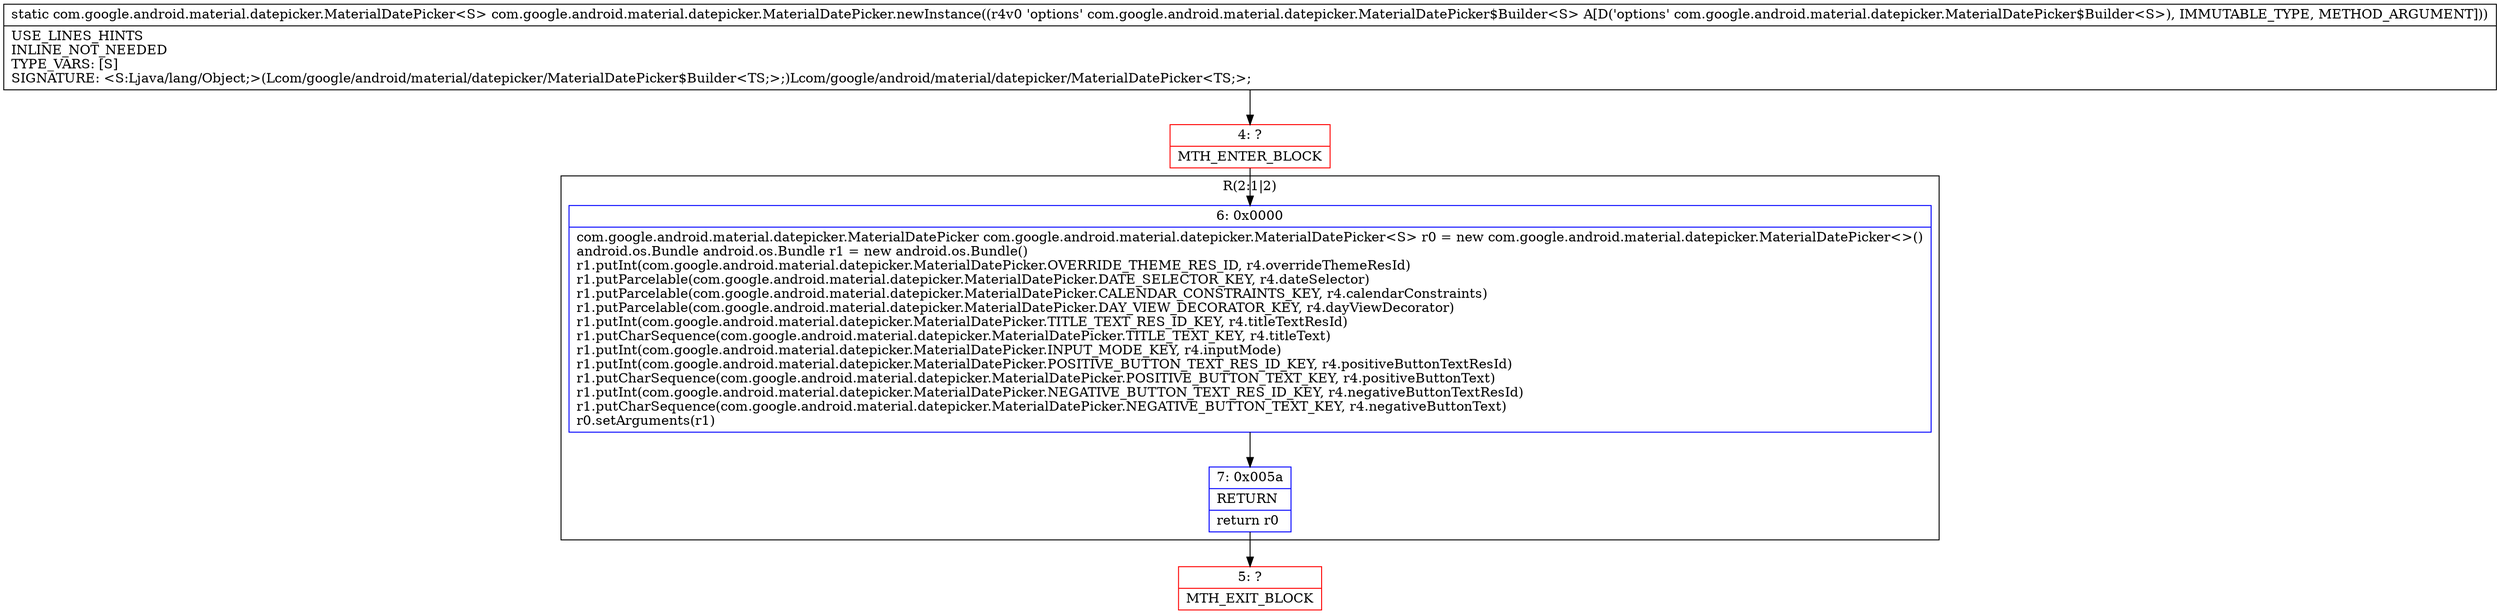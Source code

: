 digraph "CFG forcom.google.android.material.datepicker.MaterialDatePicker.newInstance(Lcom\/google\/android\/material\/datepicker\/MaterialDatePicker$Builder;)Lcom\/google\/android\/material\/datepicker\/MaterialDatePicker;" {
subgraph cluster_Region_32016455 {
label = "R(2:1|2)";
node [shape=record,color=blue];
Node_6 [shape=record,label="{6\:\ 0x0000|com.google.android.material.datepicker.MaterialDatePicker com.google.android.material.datepicker.MaterialDatePicker\<S\> r0 = new com.google.android.material.datepicker.MaterialDatePicker\<\>()\landroid.os.Bundle android.os.Bundle r1 = new android.os.Bundle()\lr1.putInt(com.google.android.material.datepicker.MaterialDatePicker.OVERRIDE_THEME_RES_ID, r4.overrideThemeResId)\lr1.putParcelable(com.google.android.material.datepicker.MaterialDatePicker.DATE_SELECTOR_KEY, r4.dateSelector)\lr1.putParcelable(com.google.android.material.datepicker.MaterialDatePicker.CALENDAR_CONSTRAINTS_KEY, r4.calendarConstraints)\lr1.putParcelable(com.google.android.material.datepicker.MaterialDatePicker.DAY_VIEW_DECORATOR_KEY, r4.dayViewDecorator)\lr1.putInt(com.google.android.material.datepicker.MaterialDatePicker.TITLE_TEXT_RES_ID_KEY, r4.titleTextResId)\lr1.putCharSequence(com.google.android.material.datepicker.MaterialDatePicker.TITLE_TEXT_KEY, r4.titleText)\lr1.putInt(com.google.android.material.datepicker.MaterialDatePicker.INPUT_MODE_KEY, r4.inputMode)\lr1.putInt(com.google.android.material.datepicker.MaterialDatePicker.POSITIVE_BUTTON_TEXT_RES_ID_KEY, r4.positiveButtonTextResId)\lr1.putCharSequence(com.google.android.material.datepicker.MaterialDatePicker.POSITIVE_BUTTON_TEXT_KEY, r4.positiveButtonText)\lr1.putInt(com.google.android.material.datepicker.MaterialDatePicker.NEGATIVE_BUTTON_TEXT_RES_ID_KEY, r4.negativeButtonTextResId)\lr1.putCharSequence(com.google.android.material.datepicker.MaterialDatePicker.NEGATIVE_BUTTON_TEXT_KEY, r4.negativeButtonText)\lr0.setArguments(r1)\l}"];
Node_7 [shape=record,label="{7\:\ 0x005a|RETURN\l|return r0\l}"];
}
Node_4 [shape=record,color=red,label="{4\:\ ?|MTH_ENTER_BLOCK\l}"];
Node_5 [shape=record,color=red,label="{5\:\ ?|MTH_EXIT_BLOCK\l}"];
MethodNode[shape=record,label="{static com.google.android.material.datepicker.MaterialDatePicker\<S\> com.google.android.material.datepicker.MaterialDatePicker.newInstance((r4v0 'options' com.google.android.material.datepicker.MaterialDatePicker$Builder\<S\> A[D('options' com.google.android.material.datepicker.MaterialDatePicker$Builder\<S\>), IMMUTABLE_TYPE, METHOD_ARGUMENT]))  | USE_LINES_HINTS\lINLINE_NOT_NEEDED\lTYPE_VARS: [S]\lSIGNATURE: \<S:Ljava\/lang\/Object;\>(Lcom\/google\/android\/material\/datepicker\/MaterialDatePicker$Builder\<TS;\>;)Lcom\/google\/android\/material\/datepicker\/MaterialDatePicker\<TS;\>;\l}"];
MethodNode -> Node_4;Node_6 -> Node_7;
Node_7 -> Node_5;
Node_4 -> Node_6;
}

